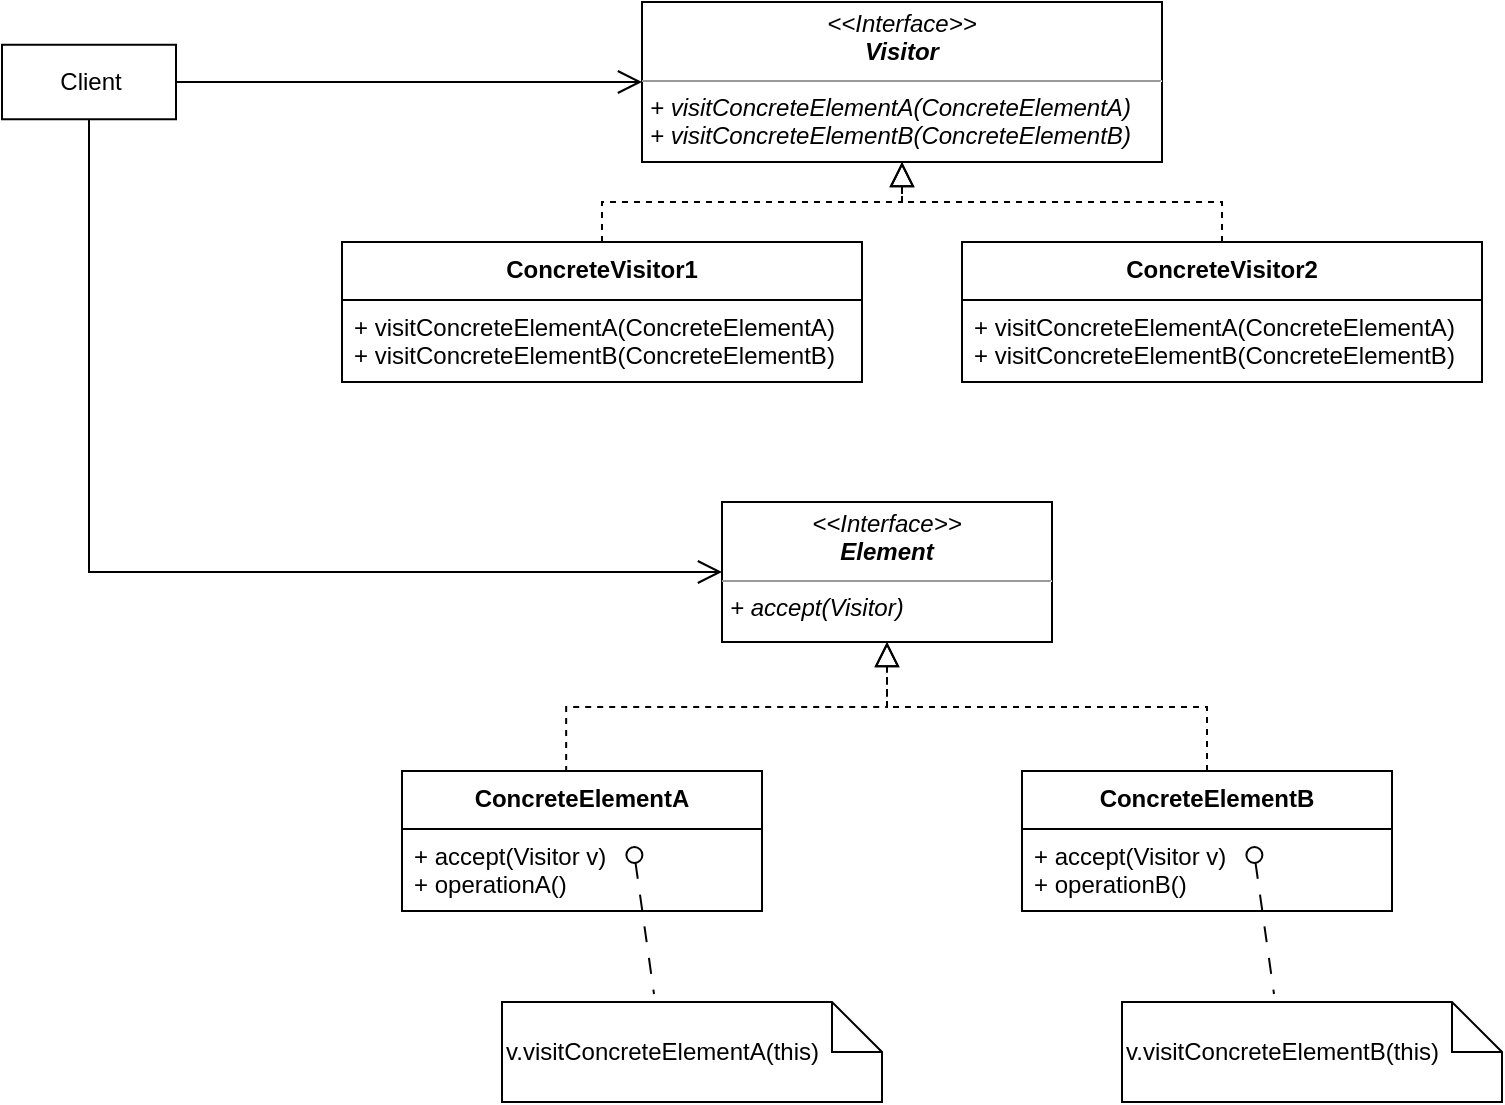 <mxfile version="21.1.9" type="device">
  <diagram name="第 1 页" id="V1W0sLbI2GgZeyCbVdQ1">
    <mxGraphModel dx="1194" dy="682" grid="1" gridSize="10" guides="1" tooltips="1" connect="1" arrows="1" fold="1" page="1" pageScale="1" pageWidth="827" pageHeight="1169" math="0" shadow="0">
      <root>
        <mxCell id="0" />
        <mxCell id="1" parent="0" />
        <mxCell id="PUoqzCfMoi5RGJm65JOl-1" value="&lt;p style=&quot;margin:0px;margin-top:4px;text-align:center;&quot;&gt;&lt;i&gt;&amp;lt;&amp;lt;Interface&amp;gt;&amp;gt;&lt;br&gt;&lt;b&gt;Visitor&lt;/b&gt;&lt;/i&gt;&lt;/p&gt;&lt;hr size=&quot;1&quot;&gt;&lt;p style=&quot;margin:0px;margin-left:4px;&quot;&gt;&lt;/p&gt;&lt;p style=&quot;margin:0px;margin-left:4px;&quot;&gt;&lt;i&gt;+ visitConcreteElementA(ConcreteElementA)&lt;/i&gt;&lt;br&gt;&lt;/p&gt;&lt;p style=&quot;margin:0px;margin-left:4px;&quot;&gt;&lt;i style=&quot;border-color: var(--border-color);&quot;&gt;+ visitConcreteElementB(ConcreteElementB)&lt;/i&gt;&lt;i&gt;&lt;br&gt;&lt;/i&gt;&lt;/p&gt;" style="verticalAlign=top;align=left;overflow=fill;fontSize=12;fontFamily=Helvetica;html=1;" parent="1" vertex="1">
          <mxGeometry x="360" y="130" width="260" height="80" as="geometry" />
        </mxCell>
        <mxCell id="PUoqzCfMoi5RGJm65JOl-2" value="ConcreteVisitor1" style="swimlane;fontStyle=1;align=center;verticalAlign=top;childLayout=stackLayout;horizontal=1;startSize=29;horizontalStack=0;resizeParent=1;resizeParentMax=0;resizeLast=0;collapsible=1;marginBottom=0;" parent="1" vertex="1">
          <mxGeometry x="210" y="250" width="260" height="70" as="geometry" />
        </mxCell>
        <mxCell id="PUoqzCfMoi5RGJm65JOl-3" value="+ visitConcreteElementA(ConcreteElementA)&#xa;+ visitConcreteElementB(ConcreteElementB)" style="text;strokeColor=none;fillColor=none;align=left;verticalAlign=top;spacingLeft=4;spacingRight=4;overflow=hidden;rotatable=0;points=[[0,0.5],[1,0.5]];portConstraint=eastwest;fontStyle=0" parent="PUoqzCfMoi5RGJm65JOl-2" vertex="1">
          <mxGeometry y="29" width="260" height="41" as="geometry" />
        </mxCell>
        <mxCell id="PUoqzCfMoi5RGJm65JOl-4" value="ConcreteVisitor2" style="swimlane;fontStyle=1;align=center;verticalAlign=top;childLayout=stackLayout;horizontal=1;startSize=29;horizontalStack=0;resizeParent=1;resizeParentMax=0;resizeLast=0;collapsible=1;marginBottom=0;" parent="1" vertex="1">
          <mxGeometry x="520" y="250" width="260" height="70" as="geometry" />
        </mxCell>
        <mxCell id="PUoqzCfMoi5RGJm65JOl-5" value="+ visitConcreteElementA(ConcreteElementA)&#xa;+ visitConcreteElementB(ConcreteElementB)" style="text;strokeColor=none;fillColor=none;align=left;verticalAlign=top;spacingLeft=4;spacingRight=4;overflow=hidden;rotatable=0;points=[[0,0.5],[1,0.5]];portConstraint=eastwest;fontStyle=0" parent="PUoqzCfMoi5RGJm65JOl-4" vertex="1">
          <mxGeometry y="29" width="260" height="41" as="geometry" />
        </mxCell>
        <mxCell id="PUoqzCfMoi5RGJm65JOl-6" value="&lt;p style=&quot;margin:0px;margin-top:4px;text-align:center;&quot;&gt;&lt;i&gt;&amp;lt;&amp;lt;Interface&amp;gt;&amp;gt;&lt;br&gt;&lt;b&gt;Element&lt;/b&gt;&lt;/i&gt;&lt;/p&gt;&lt;hr size=&quot;1&quot;&gt;&lt;p style=&quot;margin:0px;margin-left:4px;&quot;&gt;&lt;/p&gt;&lt;p style=&quot;margin:0px;margin-left:4px;&quot;&gt;&lt;i&gt;+ accept(Visitor)&lt;/i&gt;&lt;/p&gt;" style="verticalAlign=top;align=left;overflow=fill;fontSize=12;fontFamily=Helvetica;html=1;" parent="1" vertex="1">
          <mxGeometry x="400" y="380" width="165" height="70" as="geometry" />
        </mxCell>
        <mxCell id="PUoqzCfMoi5RGJm65JOl-7" style="edgeStyle=orthogonalEdgeStyle;rounded=0;orthogonalLoop=1;jettySize=auto;html=1;endArrow=open;endFill=0;endSize=10;entryX=0;entryY=0.5;entryDx=0;entryDy=0;" parent="1" source="PUoqzCfMoi5RGJm65JOl-8" target="PUoqzCfMoi5RGJm65JOl-1" edge="1">
          <mxGeometry relative="1" as="geometry">
            <mxPoint x="240" y="170" as="targetPoint" />
          </mxGeometry>
        </mxCell>
        <mxCell id="PUoqzCfMoi5RGJm65JOl-8" value="Client" style="html=1;" parent="1" vertex="1">
          <mxGeometry x="40" y="151.38" width="87" height="37.25" as="geometry" />
        </mxCell>
        <mxCell id="PUoqzCfMoi5RGJm65JOl-9" value="ConcreteElementA" style="swimlane;fontStyle=1;align=center;verticalAlign=top;childLayout=stackLayout;horizontal=1;startSize=29;horizontalStack=0;resizeParent=1;resizeParentMax=0;resizeLast=0;collapsible=1;marginBottom=0;" parent="1" vertex="1">
          <mxGeometry x="240" y="514.5" width="180" height="70" as="geometry" />
        </mxCell>
        <mxCell id="PUoqzCfMoi5RGJm65JOl-10" value="+ accept(Visitor v)&#xa;+ operationA()&#xa;" style="text;strokeColor=none;fillColor=none;align=left;verticalAlign=top;spacingLeft=4;spacingRight=4;overflow=hidden;rotatable=0;points=[[0,0.5],[1,0.5]];portConstraint=eastwest;fontStyle=0" parent="PUoqzCfMoi5RGJm65JOl-9" vertex="1">
          <mxGeometry y="29" width="180" height="41" as="geometry" />
        </mxCell>
        <mxCell id="PUoqzCfMoi5RGJm65JOl-11" value="ConcreteElementB" style="swimlane;fontStyle=1;align=center;verticalAlign=top;childLayout=stackLayout;horizontal=1;startSize=29;horizontalStack=0;resizeParent=1;resizeParentMax=0;resizeLast=0;collapsible=1;marginBottom=0;" parent="1" vertex="1">
          <mxGeometry x="550" y="514.5" width="185" height="70" as="geometry" />
        </mxCell>
        <mxCell id="PUoqzCfMoi5RGJm65JOl-12" value="+ accept(Visitor v)&#xa;+ operationB()&#xa;" style="text;strokeColor=none;fillColor=none;align=left;verticalAlign=top;spacingLeft=4;spacingRight=4;overflow=hidden;rotatable=0;points=[[0,0.5],[1,0.5]];portConstraint=eastwest;fontStyle=0" parent="PUoqzCfMoi5RGJm65JOl-11" vertex="1">
          <mxGeometry y="29" width="185" height="41" as="geometry" />
        </mxCell>
        <mxCell id="PUoqzCfMoi5RGJm65JOl-15" value="" style="endArrow=block;endSize=10;endFill=0;shadow=0;strokeWidth=1;rounded=0;edgeStyle=elbowEdgeStyle;elbow=vertical;entryX=0.5;entryY=1;entryDx=0;entryDy=0;labelBackgroundColor=none;fontColor=default;dashed=1;" parent="1" source="PUoqzCfMoi5RGJm65JOl-2" target="PUoqzCfMoi5RGJm65JOl-1" edge="1">
          <mxGeometry width="160" relative="1" as="geometry">
            <mxPoint x="323" y="324" as="sourcePoint" />
            <mxPoint x="322" y="242" as="targetPoint" />
          </mxGeometry>
        </mxCell>
        <mxCell id="PUoqzCfMoi5RGJm65JOl-16" value="" style="endArrow=block;endSize=10;endFill=0;shadow=0;strokeWidth=1;rounded=0;edgeStyle=elbowEdgeStyle;elbow=vertical;labelBackgroundColor=none;fontColor=default;dashed=1;" parent="1" source="PUoqzCfMoi5RGJm65JOl-4" target="PUoqzCfMoi5RGJm65JOl-1" edge="1">
          <mxGeometry width="160" relative="1" as="geometry">
            <mxPoint x="333" y="334" as="sourcePoint" />
            <mxPoint x="332" y="252" as="targetPoint" />
          </mxGeometry>
        </mxCell>
        <mxCell id="PUoqzCfMoi5RGJm65JOl-17" value="" style="endArrow=block;endSize=10;endFill=0;shadow=0;strokeWidth=1;rounded=0;edgeStyle=elbowEdgeStyle;elbow=vertical;entryX=0.5;entryY=1;entryDx=0;entryDy=0;exitX=0.5;exitY=0;exitDx=0;exitDy=0;labelBackgroundColor=none;fontColor=default;dashed=1;" parent="1" source="PUoqzCfMoi5RGJm65JOl-11" target="PUoqzCfMoi5RGJm65JOl-6" edge="1">
          <mxGeometry width="160" relative="1" as="geometry">
            <mxPoint x="343" y="344" as="sourcePoint" />
            <mxPoint x="342" y="262" as="targetPoint" />
          </mxGeometry>
        </mxCell>
        <mxCell id="PUoqzCfMoi5RGJm65JOl-18" value="" style="endArrow=block;endSize=10;endFill=0;shadow=0;strokeWidth=1;rounded=0;edgeStyle=elbowEdgeStyle;elbow=vertical;entryX=0.5;entryY=1;entryDx=0;entryDy=0;exitX=0.456;exitY=0.007;exitDx=0;exitDy=0;labelBackgroundColor=none;fontColor=default;exitPerimeter=0;dashed=1;" parent="1" source="PUoqzCfMoi5RGJm65JOl-9" target="PUoqzCfMoi5RGJm65JOl-6" edge="1">
          <mxGeometry width="160" relative="1" as="geometry">
            <mxPoint x="653" y="525" as="sourcePoint" />
            <mxPoint x="493" y="460" as="targetPoint" />
          </mxGeometry>
        </mxCell>
        <mxCell id="PUoqzCfMoi5RGJm65JOl-19" value="&lt;div style=&quot;border-color: var(--border-color);&quot;&gt;v.visitConcreteElementA(this)&lt;/div&gt;" style="shape=note2;boundedLbl=1;whiteSpace=wrap;html=1;size=25;verticalAlign=middle;align=left;labelPosition=center;verticalLabelPosition=middle;" parent="1" vertex="1">
          <mxGeometry x="290" y="630" width="190" height="50" as="geometry" />
        </mxCell>
        <mxCell id="PUoqzCfMoi5RGJm65JOl-20" value="" style="html=1;verticalAlign=bottom;labelBackgroundColor=none;startArrow=oval;startFill=0;startSize=8;endArrow=none;rounded=0;dashed=1;dashPattern=8 8;entryX=0.4;entryY=-0.08;entryDx=0;entryDy=0;entryPerimeter=0;" parent="1" target="PUoqzCfMoi5RGJm65JOl-19" edge="1">
          <mxGeometry x="-0.055" y="19" relative="1" as="geometry">
            <mxPoint x="356.201" y="556.5" as="sourcePoint" />
            <mxPoint x="385.5" y="602" as="targetPoint" />
            <mxPoint x="-1" as="offset" />
          </mxGeometry>
        </mxCell>
        <mxCell id="PUoqzCfMoi5RGJm65JOl-21" value="&lt;div style=&quot;border-color: var(--border-color);&quot;&gt;v.visitConcreteElementB(this)&lt;/div&gt;" style="shape=note2;boundedLbl=1;whiteSpace=wrap;html=1;size=25;verticalAlign=middle;align=left;labelPosition=center;verticalLabelPosition=middle;" parent="1" vertex="1">
          <mxGeometry x="600" y="630" width="190" height="50" as="geometry" />
        </mxCell>
        <mxCell id="PUoqzCfMoi5RGJm65JOl-22" value="" style="html=1;verticalAlign=bottom;labelBackgroundColor=none;startArrow=oval;startFill=0;startSize=8;endArrow=none;rounded=0;dashed=1;dashPattern=8 8;entryX=0.4;entryY=-0.08;entryDx=0;entryDy=0;entryPerimeter=0;" parent="1" target="PUoqzCfMoi5RGJm65JOl-21" edge="1">
          <mxGeometry x="-0.055" y="19" relative="1" as="geometry">
            <mxPoint x="666.201" y="556.5" as="sourcePoint" />
            <mxPoint x="695.5" y="602" as="targetPoint" />
            <mxPoint x="-1" as="offset" />
          </mxGeometry>
        </mxCell>
        <mxCell id="PUoqzCfMoi5RGJm65JOl-23" style="edgeStyle=orthogonalEdgeStyle;rounded=0;orthogonalLoop=1;jettySize=auto;html=1;endArrow=open;endFill=0;endSize=10;entryX=0;entryY=0.5;entryDx=0;entryDy=0;exitX=0.5;exitY=1;exitDx=0;exitDy=0;" parent="1" source="PUoqzCfMoi5RGJm65JOl-8" target="PUoqzCfMoi5RGJm65JOl-6" edge="1">
          <mxGeometry relative="1" as="geometry">
            <mxPoint x="370" y="180" as="targetPoint" />
            <mxPoint x="137" y="180" as="sourcePoint" />
          </mxGeometry>
        </mxCell>
      </root>
    </mxGraphModel>
  </diagram>
</mxfile>
